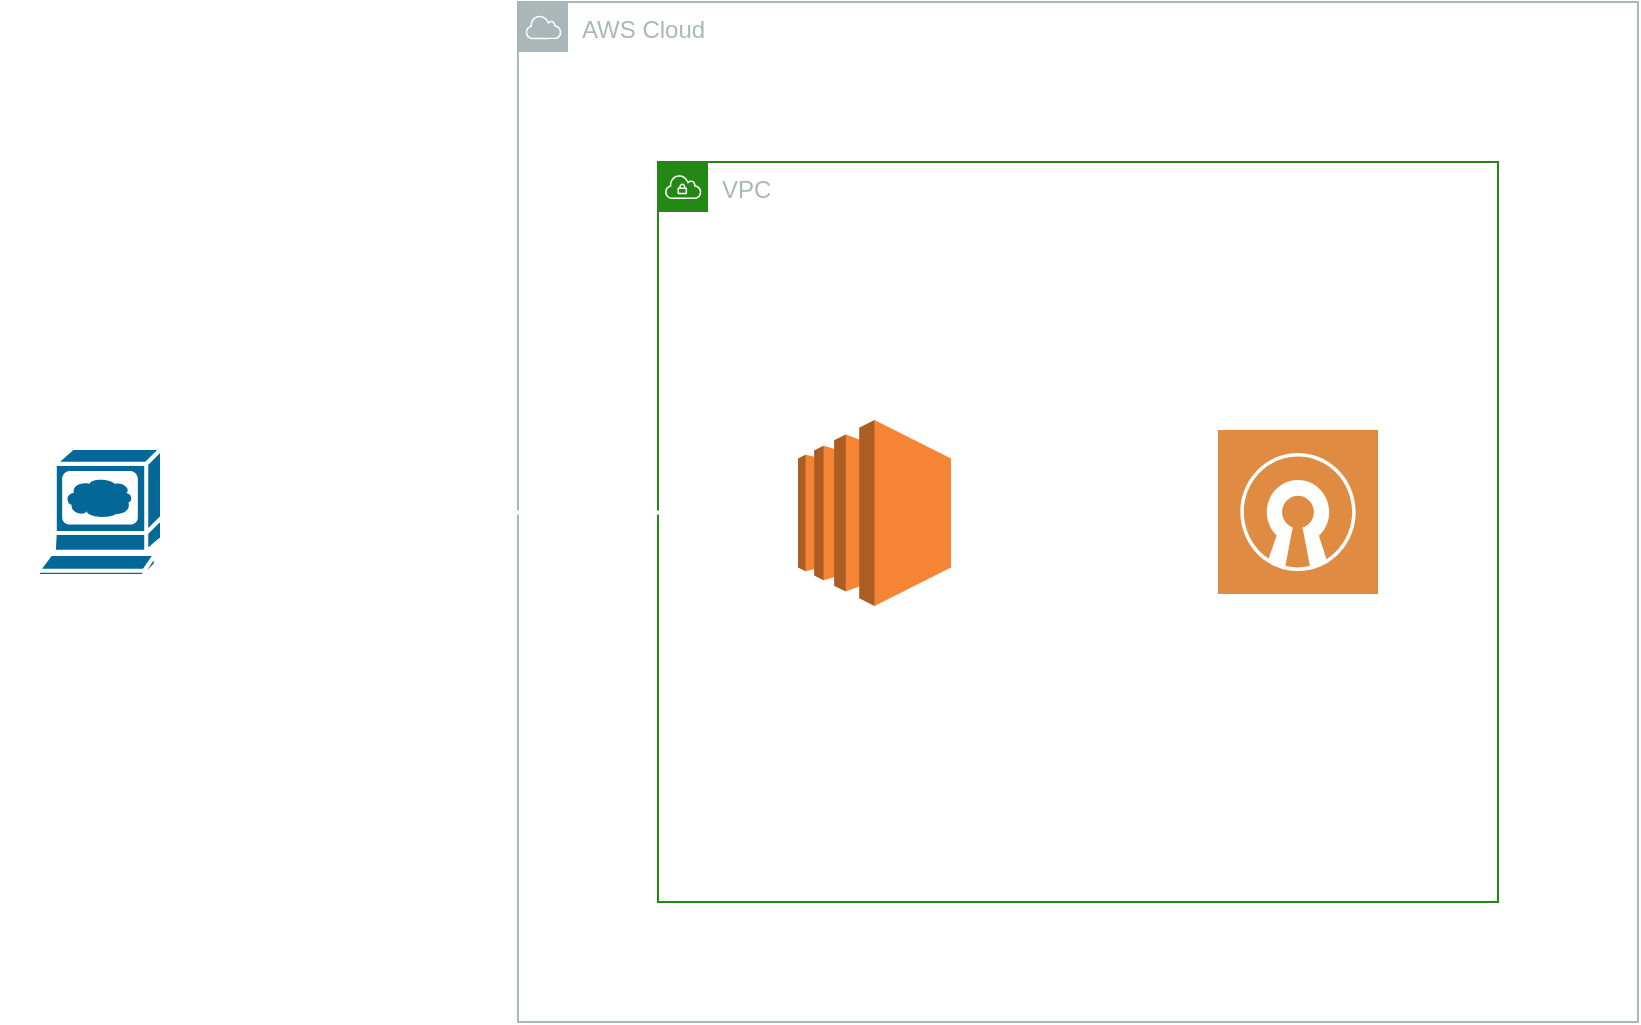 <mxfile>
    <diagram id="4L50nwfFlZnbp-pLiw7v" name="Page-1">
        <mxGraphModel dx="1012" dy="825" grid="1" gridSize="10" guides="1" tooltips="1" connect="1" arrows="1" fold="1" page="1" pageScale="1" pageWidth="1100" pageHeight="850" math="0" shadow="0">
            <root>
                <mxCell id="0"/>
                <mxCell id="1" parent="0"/>
                <mxCell id="4" value="VPC" style="points=[[0,0],[0.25,0],[0.5,0],[0.75,0],[1,0],[1,0.25],[1,0.5],[1,0.75],[1,1],[0.75,1],[0.5,1],[0.25,1],[0,1],[0,0.75],[0,0.5],[0,0.25]];outlineConnect=0;gradientColor=none;html=1;whiteSpace=wrap;fontSize=12;fontStyle=0;container=1;pointerEvents=0;collapsible=0;recursiveResize=0;shape=mxgraph.aws4.group;grIcon=mxgraph.aws4.group_vpc;strokeColor=#248814;fillColor=none;verticalAlign=top;align=left;spacingLeft=30;fontColor=#AAB7B8;dashed=0;" parent="1" vertex="1">
                    <mxGeometry x="470" y="240" width="420" height="370" as="geometry"/>
                </mxCell>
                <mxCell id="5" value="AWS Cloud" style="sketch=0;outlineConnect=0;gradientColor=none;html=1;whiteSpace=wrap;fontSize=12;fontStyle=0;shape=mxgraph.aws4.group;grIcon=mxgraph.aws4.group_aws_cloud;strokeColor=#AAB7B8;fillColor=none;verticalAlign=top;align=left;spacingLeft=30;fontColor=#AAB7B8;dashed=0;" parent="1" vertex="1">
                    <mxGeometry x="400" y="160" width="560" height="510" as="geometry"/>
                </mxCell>
                <mxCell id="6" value="" style="outlineConnect=0;dashed=0;verticalLabelPosition=bottom;verticalAlign=top;align=center;html=1;shape=mxgraph.aws3.ec2;fillColor=#F58534;gradientColor=none;strokeWidth=2;strokeColor=#FFFFFF;fontColor=#FFFFFF;" parent="1" vertex="1">
                    <mxGeometry x="540" y="369" width="76.5" height="93" as="geometry"/>
                </mxCell>
                <mxCell id="8" style="edgeStyle=none;html=1;strokeWidth=2;strokeColor=#FFFFFF;fontColor=#FFFFFF;" parent="1" source="7" target="6" edge="1">
                    <mxGeometry relative="1" as="geometry"/>
                </mxCell>
                <mxCell id="7" value="" style="sketch=0;pointerEvents=1;shadow=0;dashed=0;html=1;strokeColor=#FFFFFF;fillColor=#DF8C42;labelPosition=center;verticalLabelPosition=bottom;verticalAlign=top;align=center;outlineConnect=0;shape=mxgraph.veeam2.open_vpn;strokeWidth=2;fontColor=#FFFFFF;" parent="1" vertex="1">
                    <mxGeometry x="750" y="374" width="80" height="82" as="geometry"/>
                </mxCell>
                <mxCell id="10" value="OpenVPN API" style="text;html=1;align=center;verticalAlign=middle;resizable=0;points=[];autosize=1;strokeColor=none;fillColor=none;strokeWidth=2;fontColor=#FFFFFF;" parent="1" vertex="1">
                    <mxGeometry x="740" y="462" width="100" height="30" as="geometry"/>
                </mxCell>
                <mxCell id="12" style="edgeStyle=none;html=1;strokeWidth=2;strokeColor=#FFFFFF;fontColor=#FFFFFF;" parent="1" source="11" target="6" edge="1">
                    <mxGeometry relative="1" as="geometry"/>
                </mxCell>
                <mxCell id="11" value="" style="shape=mxgraph.cisco.computers_and_peripherals.web_browser;html=1;pointerEvents=1;dashed=0;fillColor=#036897;strokeColor=#FFFFFF;strokeWidth=2;verticalLabelPosition=bottom;verticalAlign=top;align=center;outlineConnect=0;fontColor=#FFFFFF;" parent="1" vertex="1">
                    <mxGeometry x="160" y="383" width="62" height="64" as="geometry"/>
                </mxCell>
                <mxCell id="13" value="Web Browser" style="text;html=1;align=center;verticalAlign=middle;resizable=0;points=[];autosize=1;strokeColor=none;fillColor=none;strokeWidth=2;fontColor=#FFFFFF;" parent="1" vertex="1">
                    <mxGeometry x="141" y="456" width="100" height="30" as="geometry"/>
                </mxCell>
            </root>
        </mxGraphModel>
    </diagram>
</mxfile>